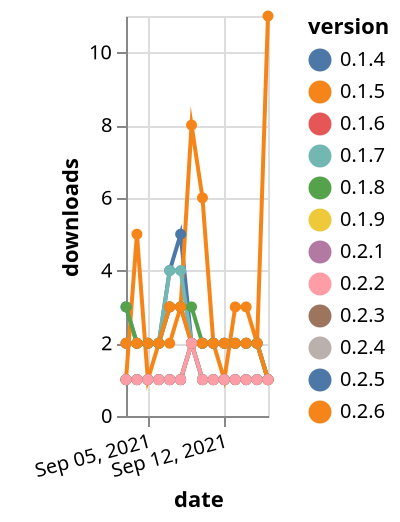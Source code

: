 {"$schema": "https://vega.github.io/schema/vega-lite/v5.json", "description": "A simple bar chart with embedded data.", "data": {"values": [{"date": "2021-09-03", "total": 371, "delta": 1, "version": "0.2.3"}, {"date": "2021-09-04", "total": 372, "delta": 1, "version": "0.2.3"}, {"date": "2021-09-05", "total": 373, "delta": 1, "version": "0.2.3"}, {"date": "2021-09-06", "total": 374, "delta": 1, "version": "0.2.3"}, {"date": "2021-09-07", "total": 375, "delta": 1, "version": "0.2.3"}, {"date": "2021-09-08", "total": 376, "delta": 1, "version": "0.2.3"}, {"date": "2021-09-09", "total": 378, "delta": 2, "version": "0.2.3"}, {"date": "2021-09-10", "total": 379, "delta": 1, "version": "0.2.3"}, {"date": "2021-09-11", "total": 380, "delta": 1, "version": "0.2.3"}, {"date": "2021-09-12", "total": 381, "delta": 1, "version": "0.2.3"}, {"date": "2021-09-13", "total": 382, "delta": 1, "version": "0.2.3"}, {"date": "2021-09-14", "total": 383, "delta": 1, "version": "0.2.3"}, {"date": "2021-09-15", "total": 384, "delta": 1, "version": "0.2.3"}, {"date": "2021-09-16", "total": 385, "delta": 1, "version": "0.2.3"}, {"date": "2021-09-03", "total": 1320, "delta": 1, "version": "0.2.4"}, {"date": "2021-09-04", "total": 1321, "delta": 1, "version": "0.2.4"}, {"date": "2021-09-05", "total": 1322, "delta": 1, "version": "0.2.4"}, {"date": "2021-09-06", "total": 1323, "delta": 1, "version": "0.2.4"}, {"date": "2021-09-07", "total": 1324, "delta": 1, "version": "0.2.4"}, {"date": "2021-09-08", "total": 1325, "delta": 1, "version": "0.2.4"}, {"date": "2021-09-09", "total": 1327, "delta": 2, "version": "0.2.4"}, {"date": "2021-09-10", "total": 1328, "delta": 1, "version": "0.2.4"}, {"date": "2021-09-11", "total": 1329, "delta": 1, "version": "0.2.4"}, {"date": "2021-09-12", "total": 1330, "delta": 1, "version": "0.2.4"}, {"date": "2021-09-13", "total": 1331, "delta": 1, "version": "0.2.4"}, {"date": "2021-09-14", "total": 1332, "delta": 1, "version": "0.2.4"}, {"date": "2021-09-15", "total": 1333, "delta": 1, "version": "0.2.4"}, {"date": "2021-09-16", "total": 1334, "delta": 1, "version": "0.2.4"}, {"date": "2021-09-03", "total": 386, "delta": 1, "version": "0.2.1"}, {"date": "2021-09-04", "total": 387, "delta": 1, "version": "0.2.1"}, {"date": "2021-09-05", "total": 388, "delta": 1, "version": "0.2.1"}, {"date": "2021-09-06", "total": 389, "delta": 1, "version": "0.2.1"}, {"date": "2021-09-07", "total": 390, "delta": 1, "version": "0.2.1"}, {"date": "2021-09-08", "total": 391, "delta": 1, "version": "0.2.1"}, {"date": "2021-09-09", "total": 393, "delta": 2, "version": "0.2.1"}, {"date": "2021-09-10", "total": 394, "delta": 1, "version": "0.2.1"}, {"date": "2021-09-11", "total": 395, "delta": 1, "version": "0.2.1"}, {"date": "2021-09-12", "total": 396, "delta": 1, "version": "0.2.1"}, {"date": "2021-09-13", "total": 397, "delta": 1, "version": "0.2.1"}, {"date": "2021-09-14", "total": 398, "delta": 1, "version": "0.2.1"}, {"date": "2021-09-15", "total": 399, "delta": 1, "version": "0.2.1"}, {"date": "2021-09-16", "total": 400, "delta": 1, "version": "0.2.1"}, {"date": "2021-09-03", "total": 4210, "delta": 3, "version": "0.1.4"}, {"date": "2021-09-04", "total": 4212, "delta": 2, "version": "0.1.4"}, {"date": "2021-09-05", "total": 4214, "delta": 2, "version": "0.1.4"}, {"date": "2021-09-06", "total": 4216, "delta": 2, "version": "0.1.4"}, {"date": "2021-09-07", "total": 4220, "delta": 4, "version": "0.1.4"}, {"date": "2021-09-08", "total": 4225, "delta": 5, "version": "0.1.4"}, {"date": "2021-09-09", "total": 4227, "delta": 2, "version": "0.1.4"}, {"date": "2021-09-10", "total": 4229, "delta": 2, "version": "0.1.4"}, {"date": "2021-09-11", "total": 4231, "delta": 2, "version": "0.1.4"}, {"date": "2021-09-12", "total": 4233, "delta": 2, "version": "0.1.4"}, {"date": "2021-09-13", "total": 4235, "delta": 2, "version": "0.1.4"}, {"date": "2021-09-14", "total": 4237, "delta": 2, "version": "0.1.4"}, {"date": "2021-09-15", "total": 4239, "delta": 2, "version": "0.1.4"}, {"date": "2021-09-16", "total": 4240, "delta": 1, "version": "0.1.4"}, {"date": "2021-09-03", "total": 1034, "delta": 1, "version": "0.1.9"}, {"date": "2021-09-04", "total": 1035, "delta": 1, "version": "0.1.9"}, {"date": "2021-09-05", "total": 1036, "delta": 1, "version": "0.1.9"}, {"date": "2021-09-06", "total": 1037, "delta": 1, "version": "0.1.9"}, {"date": "2021-09-07", "total": 1038, "delta": 1, "version": "0.1.9"}, {"date": "2021-09-08", "total": 1039, "delta": 1, "version": "0.1.9"}, {"date": "2021-09-09", "total": 1041, "delta": 2, "version": "0.1.9"}, {"date": "2021-09-10", "total": 1042, "delta": 1, "version": "0.1.9"}, {"date": "2021-09-11", "total": 1043, "delta": 1, "version": "0.1.9"}, {"date": "2021-09-12", "total": 1044, "delta": 1, "version": "0.1.9"}, {"date": "2021-09-13", "total": 1045, "delta": 1, "version": "0.1.9"}, {"date": "2021-09-14", "total": 1046, "delta": 1, "version": "0.1.9"}, {"date": "2021-09-15", "total": 1047, "delta": 1, "version": "0.1.9"}, {"date": "2021-09-16", "total": 1048, "delta": 1, "version": "0.1.9"}, {"date": "2021-09-03", "total": 2483, "delta": 1, "version": "0.2.6"}, {"date": "2021-09-04", "total": 2488, "delta": 5, "version": "0.2.6"}, {"date": "2021-09-05", "total": 2489, "delta": 1, "version": "0.2.6"}, {"date": "2021-09-06", "total": 2491, "delta": 2, "version": "0.2.6"}, {"date": "2021-09-07", "total": 2493, "delta": 2, "version": "0.2.6"}, {"date": "2021-09-08", "total": 2496, "delta": 3, "version": "0.2.6"}, {"date": "2021-09-09", "total": 2504, "delta": 8, "version": "0.2.6"}, {"date": "2021-09-10", "total": 2510, "delta": 6, "version": "0.2.6"}, {"date": "2021-09-11", "total": 2512, "delta": 2, "version": "0.2.6"}, {"date": "2021-09-12", "total": 2513, "delta": 1, "version": "0.2.6"}, {"date": "2021-09-13", "total": 2516, "delta": 3, "version": "0.2.6"}, {"date": "2021-09-14", "total": 2519, "delta": 3, "version": "0.2.6"}, {"date": "2021-09-15", "total": 2521, "delta": 2, "version": "0.2.6"}, {"date": "2021-09-16", "total": 2532, "delta": 11, "version": "0.2.6"}, {"date": "2021-09-03", "total": 3677, "delta": 2, "version": "0.1.6"}, {"date": "2021-09-04", "total": 3679, "delta": 2, "version": "0.1.6"}, {"date": "2021-09-05", "total": 3681, "delta": 2, "version": "0.1.6"}, {"date": "2021-09-06", "total": 3683, "delta": 2, "version": "0.1.6"}, {"date": "2021-09-07", "total": 3686, "delta": 3, "version": "0.1.6"}, {"date": "2021-09-08", "total": 3689, "delta": 3, "version": "0.1.6"}, {"date": "2021-09-09", "total": 3691, "delta": 2, "version": "0.1.6"}, {"date": "2021-09-10", "total": 3693, "delta": 2, "version": "0.1.6"}, {"date": "2021-09-11", "total": 3695, "delta": 2, "version": "0.1.6"}, {"date": "2021-09-12", "total": 3697, "delta": 2, "version": "0.1.6"}, {"date": "2021-09-13", "total": 3699, "delta": 2, "version": "0.1.6"}, {"date": "2021-09-14", "total": 3701, "delta": 2, "version": "0.1.6"}, {"date": "2021-09-15", "total": 3703, "delta": 2, "version": "0.1.6"}, {"date": "2021-09-16", "total": 3704, "delta": 1, "version": "0.1.6"}, {"date": "2021-09-03", "total": 7218, "delta": 2, "version": "0.1.7"}, {"date": "2021-09-04", "total": 7220, "delta": 2, "version": "0.1.7"}, {"date": "2021-09-05", "total": 7222, "delta": 2, "version": "0.1.7"}, {"date": "2021-09-06", "total": 7224, "delta": 2, "version": "0.1.7"}, {"date": "2021-09-07", "total": 7228, "delta": 4, "version": "0.1.7"}, {"date": "2021-09-08", "total": 7232, "delta": 4, "version": "0.1.7"}, {"date": "2021-09-09", "total": 7234, "delta": 2, "version": "0.1.7"}, {"date": "2021-09-10", "total": 7236, "delta": 2, "version": "0.1.7"}, {"date": "2021-09-11", "total": 7238, "delta": 2, "version": "0.1.7"}, {"date": "2021-09-12", "total": 7240, "delta": 2, "version": "0.1.7"}, {"date": "2021-09-13", "total": 7242, "delta": 2, "version": "0.1.7"}, {"date": "2021-09-14", "total": 7244, "delta": 2, "version": "0.1.7"}, {"date": "2021-09-15", "total": 7246, "delta": 2, "version": "0.1.7"}, {"date": "2021-09-16", "total": 7247, "delta": 1, "version": "0.1.7"}, {"date": "2021-09-03", "total": 301, "delta": 1, "version": "0.2.5"}, {"date": "2021-09-04", "total": 302, "delta": 1, "version": "0.2.5"}, {"date": "2021-09-05", "total": 303, "delta": 1, "version": "0.2.5"}, {"date": "2021-09-06", "total": 304, "delta": 1, "version": "0.2.5"}, {"date": "2021-09-07", "total": 305, "delta": 1, "version": "0.2.5"}, {"date": "2021-09-08", "total": 306, "delta": 1, "version": "0.2.5"}, {"date": "2021-09-09", "total": 308, "delta": 2, "version": "0.2.5"}, {"date": "2021-09-10", "total": 309, "delta": 1, "version": "0.2.5"}, {"date": "2021-09-11", "total": 310, "delta": 1, "version": "0.2.5"}, {"date": "2021-09-12", "total": 311, "delta": 1, "version": "0.2.5"}, {"date": "2021-09-13", "total": 312, "delta": 1, "version": "0.2.5"}, {"date": "2021-09-14", "total": 313, "delta": 1, "version": "0.2.5"}, {"date": "2021-09-15", "total": 314, "delta": 1, "version": "0.2.5"}, {"date": "2021-09-16", "total": 315, "delta": 1, "version": "0.2.5"}, {"date": "2021-09-03", "total": 3047, "delta": 3, "version": "0.1.8"}, {"date": "2021-09-04", "total": 3049, "delta": 2, "version": "0.1.8"}, {"date": "2021-09-05", "total": 3051, "delta": 2, "version": "0.1.8"}, {"date": "2021-09-06", "total": 3053, "delta": 2, "version": "0.1.8"}, {"date": "2021-09-07", "total": 3056, "delta": 3, "version": "0.1.8"}, {"date": "2021-09-08", "total": 3059, "delta": 3, "version": "0.1.8"}, {"date": "2021-09-09", "total": 3062, "delta": 3, "version": "0.1.8"}, {"date": "2021-09-10", "total": 3064, "delta": 2, "version": "0.1.8"}, {"date": "2021-09-11", "total": 3066, "delta": 2, "version": "0.1.8"}, {"date": "2021-09-12", "total": 3068, "delta": 2, "version": "0.1.8"}, {"date": "2021-09-13", "total": 3070, "delta": 2, "version": "0.1.8"}, {"date": "2021-09-14", "total": 3072, "delta": 2, "version": "0.1.8"}, {"date": "2021-09-15", "total": 3074, "delta": 2, "version": "0.1.8"}, {"date": "2021-09-16", "total": 3075, "delta": 1, "version": "0.1.8"}, {"date": "2021-09-03", "total": 2862, "delta": 2, "version": "0.1.5"}, {"date": "2021-09-04", "total": 2864, "delta": 2, "version": "0.1.5"}, {"date": "2021-09-05", "total": 2866, "delta": 2, "version": "0.1.5"}, {"date": "2021-09-06", "total": 2868, "delta": 2, "version": "0.1.5"}, {"date": "2021-09-07", "total": 2871, "delta": 3, "version": "0.1.5"}, {"date": "2021-09-08", "total": 2874, "delta": 3, "version": "0.1.5"}, {"date": "2021-09-09", "total": 2876, "delta": 2, "version": "0.1.5"}, {"date": "2021-09-10", "total": 2878, "delta": 2, "version": "0.1.5"}, {"date": "2021-09-11", "total": 2880, "delta": 2, "version": "0.1.5"}, {"date": "2021-09-12", "total": 2882, "delta": 2, "version": "0.1.5"}, {"date": "2021-09-13", "total": 2884, "delta": 2, "version": "0.1.5"}, {"date": "2021-09-14", "total": 2886, "delta": 2, "version": "0.1.5"}, {"date": "2021-09-15", "total": 2888, "delta": 2, "version": "0.1.5"}, {"date": "2021-09-16", "total": 2889, "delta": 1, "version": "0.1.5"}, {"date": "2021-09-03", "total": 357, "delta": 1, "version": "0.2.2"}, {"date": "2021-09-04", "total": 358, "delta": 1, "version": "0.2.2"}, {"date": "2021-09-05", "total": 359, "delta": 1, "version": "0.2.2"}, {"date": "2021-09-06", "total": 360, "delta": 1, "version": "0.2.2"}, {"date": "2021-09-07", "total": 361, "delta": 1, "version": "0.2.2"}, {"date": "2021-09-08", "total": 362, "delta": 1, "version": "0.2.2"}, {"date": "2021-09-09", "total": 364, "delta": 2, "version": "0.2.2"}, {"date": "2021-09-10", "total": 365, "delta": 1, "version": "0.2.2"}, {"date": "2021-09-11", "total": 366, "delta": 1, "version": "0.2.2"}, {"date": "2021-09-12", "total": 367, "delta": 1, "version": "0.2.2"}, {"date": "2021-09-13", "total": 368, "delta": 1, "version": "0.2.2"}, {"date": "2021-09-14", "total": 369, "delta": 1, "version": "0.2.2"}, {"date": "2021-09-15", "total": 370, "delta": 1, "version": "0.2.2"}, {"date": "2021-09-16", "total": 371, "delta": 1, "version": "0.2.2"}]}, "width": "container", "mark": {"type": "line", "point": {"filled": true}}, "encoding": {"x": {"field": "date", "type": "temporal", "timeUnit": "yearmonthdate", "title": "date", "axis": {"labelAngle": -15}}, "y": {"field": "delta", "type": "quantitative", "title": "downloads"}, "color": {"field": "version", "type": "nominal"}, "tooltip": {"field": "delta"}}}